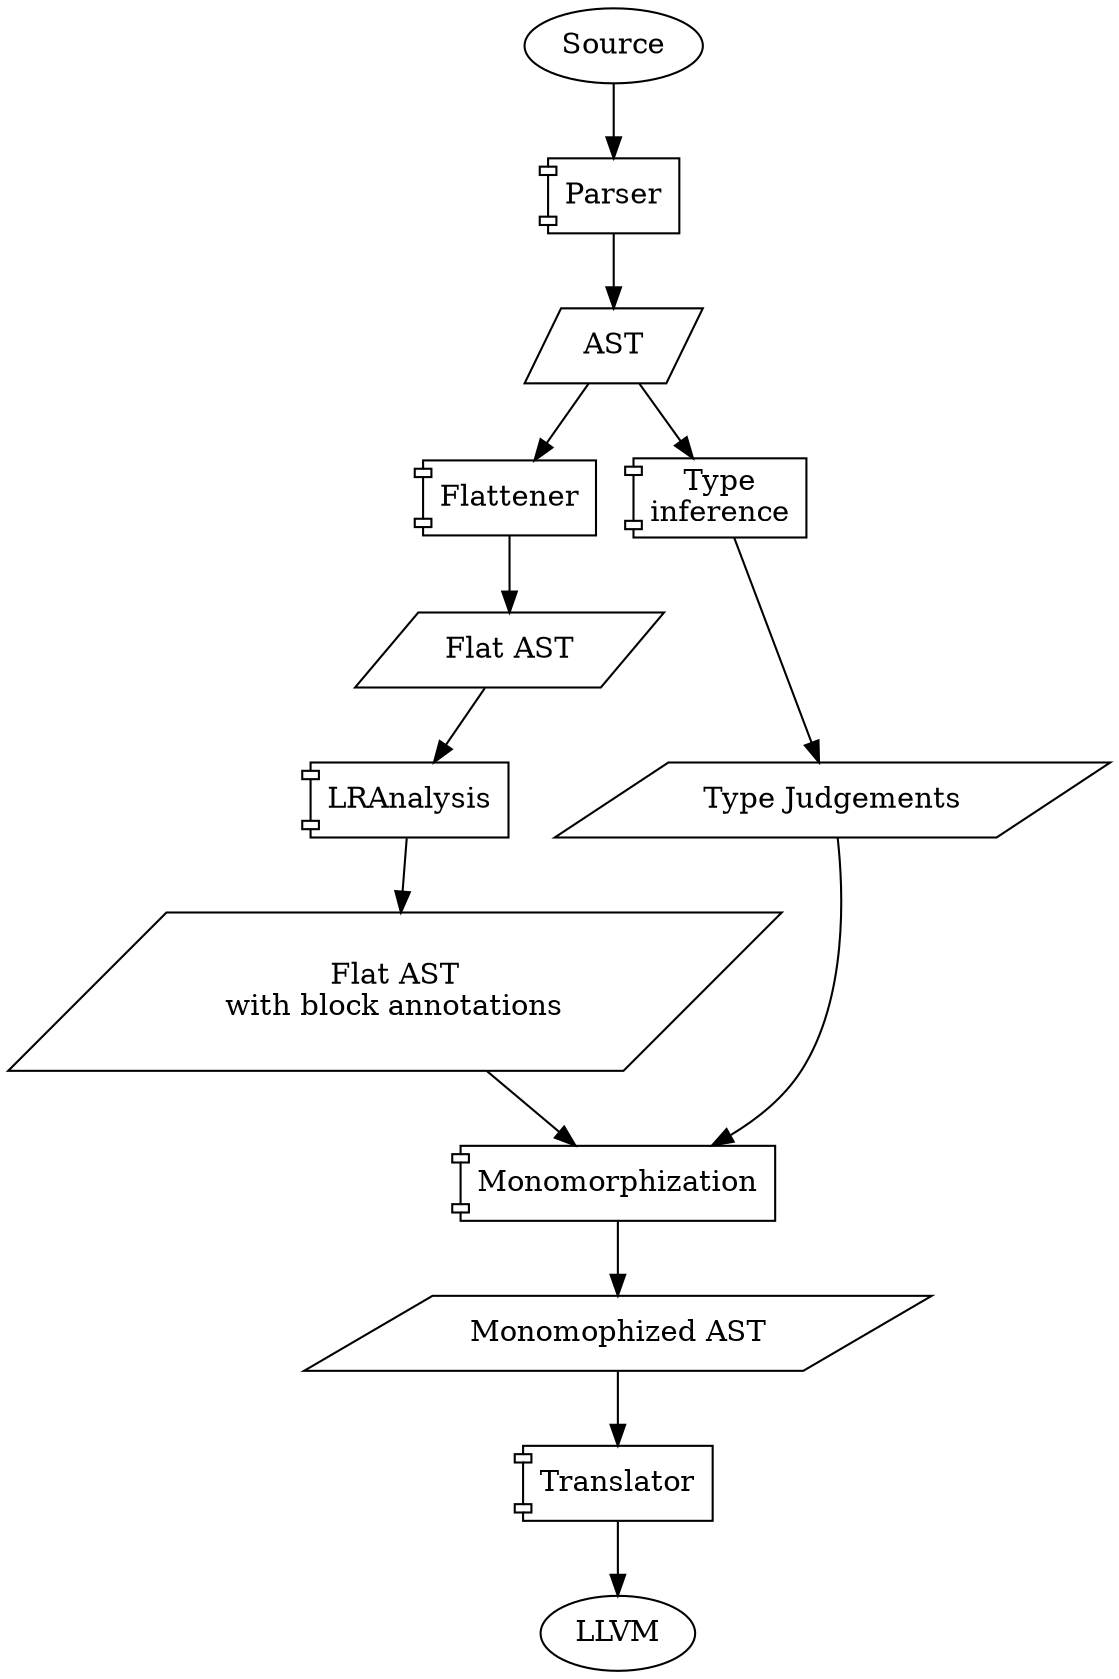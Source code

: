 digraph {
    subgraph ends {
        node [shape="ellipse"]

        Source
        LLVM
    }

    subgraph data {
        node [shape="parallelogram"]

        AST
        Judgements [label="Type Judgements"]
        FlatAST [label="Flat AST"]
        FlatASTAnnots [label="Flat AST\nwith block annotations"]
        MonoAST [label="Monomophized AST"]
    }

    subgraph components {
        node [shape="component"]

        Parser
        Flattener
        Infer [label="Type\ninference"]
        LRAnalysis
        Monomorphization
        Translator
    }

    subgraph decisions {
        node [shape="diamond"]
    }

    Source -> Parser -> AST
    AST -> Flattener -> FlatAST
    AST -> Infer -> Judgements -> Monomorphization
    FlatAST -> LRAnalysis -> FlatASTAnnots
    FlatASTAnnots -> Monomorphization -> MonoAST
    MonoAST -> Translator -> LLVM
}
